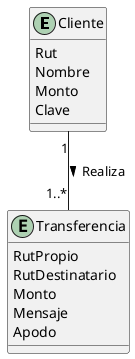 @startuml
'https://plantuml.com/sequence-diagram

@startuml


entity Cliente{
    Rut
    Nombre
    Monto
    Clave
}

entity Transferencia{
    RutPropio
    RutDestinatario
    Monto
    Mensaje
    Apodo
}
Cliente "1" -- "1..*"Transferencia : Realiza >
@enduml